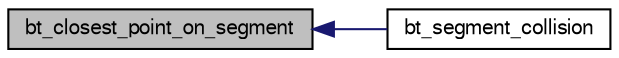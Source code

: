 digraph G
{
  bgcolor="transparent";
  edge [fontname="FreeSans",fontsize=10,labelfontname="FreeSans",labelfontsize=10];
  node [fontname="FreeSans",fontsize=10,shape=record];
  rankdir=LR;
  Node1 [label="bt_closest_point_on_segment",height=0.2,width=0.4,color="black", fillcolor="grey75", style="filled" fontcolor="black"];
  Node1 -> Node2 [dir=back,color="midnightblue",fontsize=10,style="solid"];
  Node2 [label="bt_segment_collision",height=0.2,width=0.4,color="black",URL="$bt_geometry_operations_8h.html#ae15cd5c84602688921b973fc88b60ef",tooltip="Find closest points on segments."];
}
